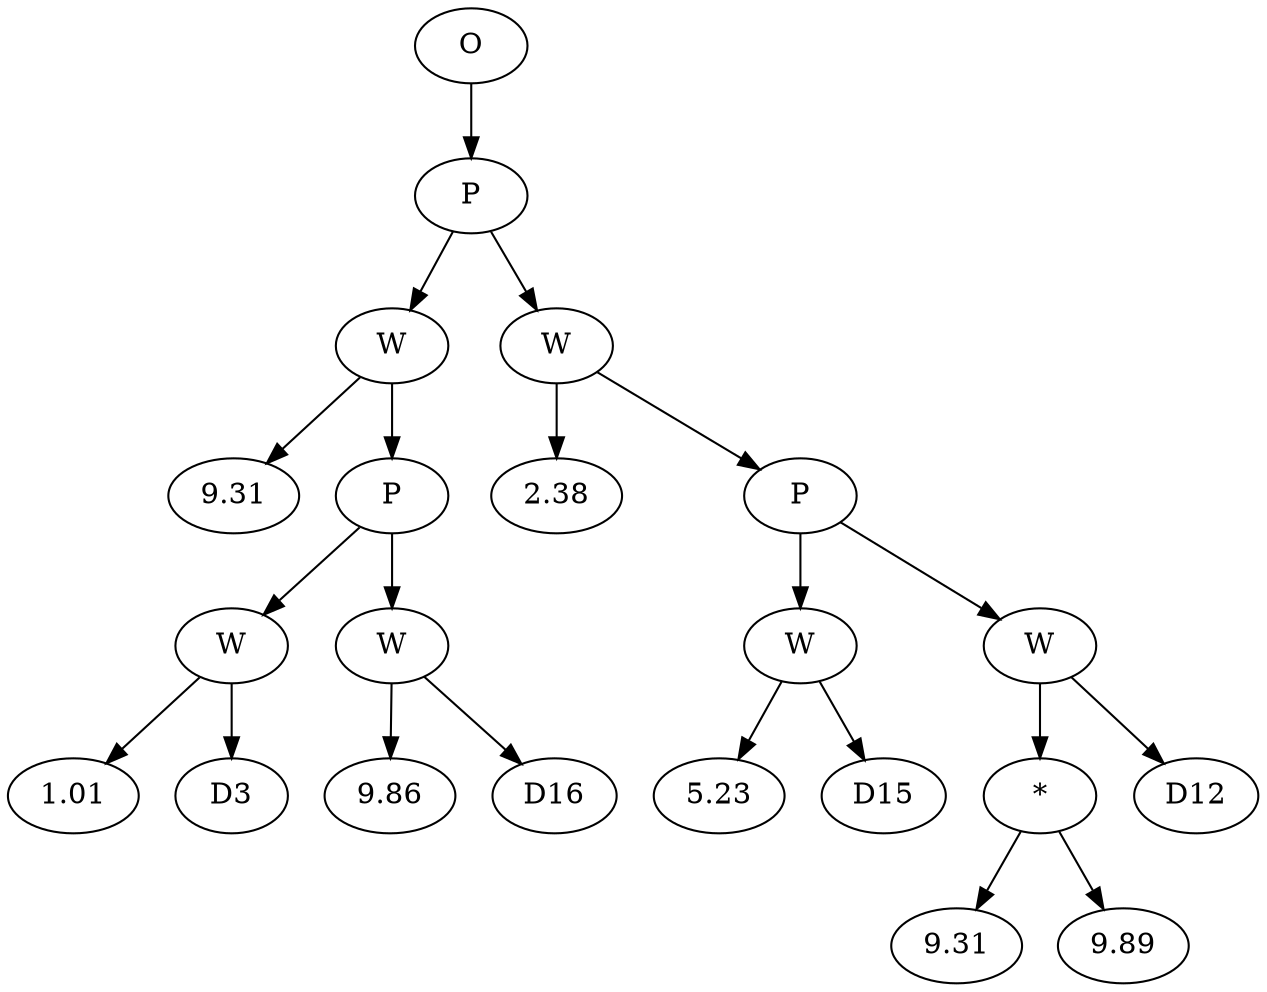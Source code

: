 // Tree
digraph {
	40111432 [label=O]
	40111433 [label=P]
	40111432 -> 40111433
	40111434 [label=W]
	40111433 -> 40111434
	40111435 [label=9.31]
	40111434 -> 40111435
	40111436 [label=P]
	40111434 -> 40111436
	40111437 [label=W]
	40111436 -> 40111437
	40111438 [label=1.01]
	40111437 -> 40111438
	40111439 [label=D3]
	40111437 -> 40111439
	40111440 [label=W]
	40111436 -> 40111440
	40111441 [label=9.86]
	40111440 -> 40111441
	40111442 [label=D16]
	40111440 -> 40111442
	40111443 [label=W]
	40111433 -> 40111443
	40111444 [label=2.38]
	40111443 -> 40111444
	40111445 [label=P]
	40111443 -> 40111445
	40111446 [label=W]
	40111445 -> 40111446
	40111447 [label=5.23]
	40111446 -> 40111447
	40111448 [label=D15]
	40111446 -> 40111448
	40111449 [label=W]
	40111445 -> 40111449
	40111450 [label="*"]
	40111449 -> 40111450
	40111451 [label=9.31]
	40111450 -> 40111451
	40111452 [label=9.89]
	40111450 -> 40111452
	40111453 [label=D12]
	40111449 -> 40111453
}
